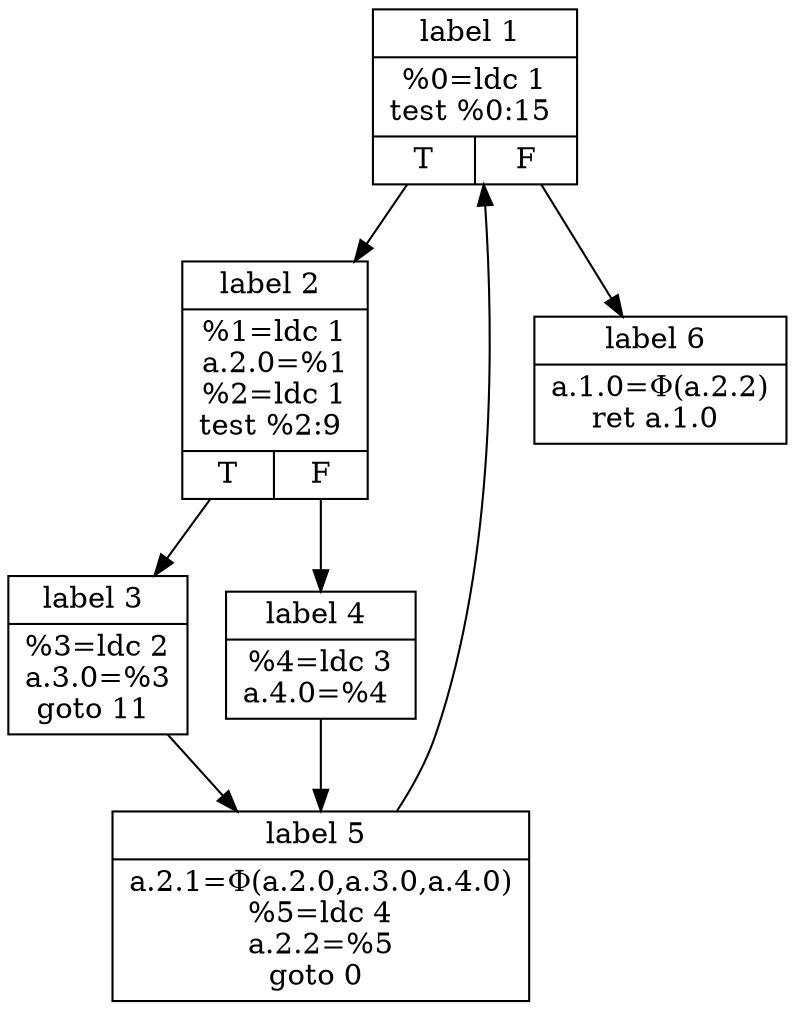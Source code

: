 digraph
{
    "label 6" [ label = "{ label\ 6 | a.1.0=Φ(a.2.2)\nret\ a.1.0 }", shape = record ]
    "label 2" [ label = "{ label\ 2 | %1=ldc\ 1\na.2.0=%1\n%2=ldc\ 1\ntest\ %2:9 | { <true> T | <false> F } }", shape = record ]
    "label 4" [ label = "{ label\ 4 | %4=ldc\ 3\na.4.0=%4 }", shape = record ]
    "label 3" [ label = "{ label\ 3 | %3=ldc\ 2\na.3.0=%3\ngoto\ 11 }", shape = record ]
    "label 5" [ label = "{ label\ 5 | a.2.1=Φ(a.2.0,a.3.0,a.4.0)\n%5=ldc\ 4\na.2.2=%5\ngoto\ 0 }", shape = record ]
    "label 1" [ label = "{ label\ 1 | %0=ldc\ 1\ntest\ %0:15 | { <true> T | <false> F } }", shape = record ]

    "label 2":false:c -> "label 4"
    "label 2":true:c -> "label 3"
    "label 4" -> "label 5"
    "label 3" -> "label 5"
    "label 5" -> "label 1"
    "label 1":false:c -> "label 6"
    "label 1":true:c -> "label 2"
}